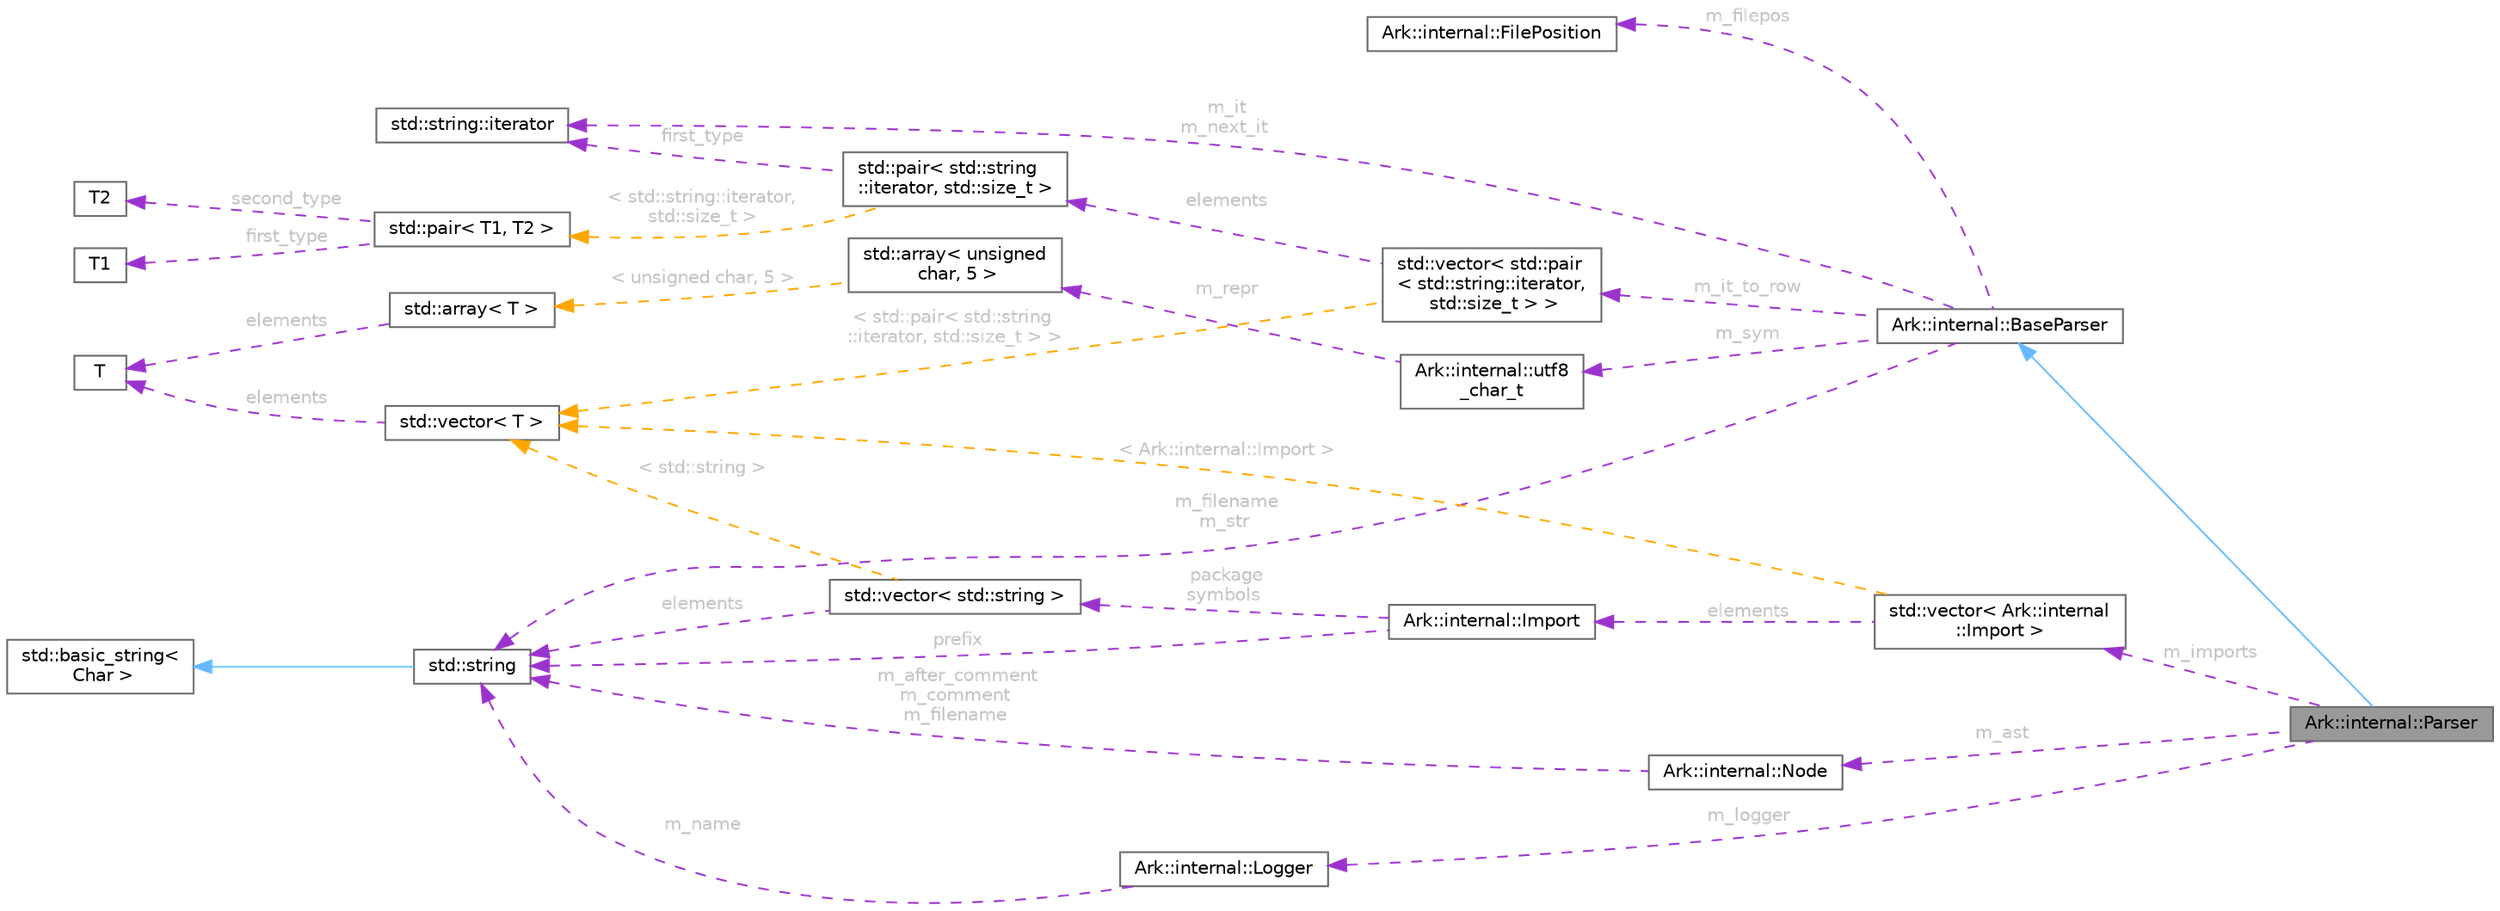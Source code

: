 digraph "Ark::internal::Parser"
{
 // INTERACTIVE_SVG=YES
 // LATEX_PDF_SIZE
  bgcolor="transparent";
  edge [fontname=Helvetica,fontsize=10,labelfontname=Helvetica,labelfontsize=10];
  node [fontname=Helvetica,fontsize=10,shape=box,height=0.2,width=0.4];
  rankdir="LR";
  Node1 [id="Node000001",label="Ark::internal::Parser",height=0.2,width=0.4,color="gray40", fillcolor="grey60", style="filled", fontcolor="black",tooltip=" "];
  Node2 -> Node1 [id="edge1_Node000001_Node000002",dir="back",color="steelblue1",style="solid",tooltip=" "];
  Node2 [id="Node000002",label="Ark::internal::BaseParser",height=0.2,width=0.4,color="gray40", fillcolor="white", style="filled",URL="$d8/d00/classArk_1_1internal_1_1BaseParser.html",tooltip=" "];
  Node3 -> Node2 [id="edge2_Node000002_Node000003",dir="back",color="darkorchid3",style="dashed",tooltip=" ",label=" m_filename\nm_str",fontcolor="grey" ];
  Node3 [id="Node000003",label="std::string",height=0.2,width=0.4,color="gray40", fillcolor="white", style="filled",tooltip=" "];
  Node4 -> Node3 [id="edge3_Node000003_Node000004",dir="back",color="steelblue1",style="solid",tooltip=" "];
  Node4 [id="Node000004",label="std::basic_string\<\l Char \>",height=0.2,width=0.4,color="gray40", fillcolor="white", style="filled",tooltip=" "];
  Node5 -> Node2 [id="edge4_Node000002_Node000005",dir="back",color="darkorchid3",style="dashed",tooltip=" ",label=" m_it_to_row",fontcolor="grey" ];
  Node5 [id="Node000005",label="std::vector\< std::pair\l\< std::string::iterator,\l std::size_t \> \>",height=0.2,width=0.4,color="gray40", fillcolor="white", style="filled",tooltip=" "];
  Node6 -> Node5 [id="edge5_Node000005_Node000006",dir="back",color="darkorchid3",style="dashed",tooltip=" ",label=" elements",fontcolor="grey" ];
  Node6 [id="Node000006",label="std::pair\< std::string\l::iterator, std::size_t \>",height=0.2,width=0.4,color="gray40", fillcolor="white", style="filled",tooltip=" "];
  Node7 -> Node6 [id="edge6_Node000006_Node000007",dir="back",color="darkorchid3",style="dashed",tooltip=" ",label=" first_type",fontcolor="grey" ];
  Node7 [id="Node000007",label="std::string::iterator",height=0.2,width=0.4,color="gray40", fillcolor="white", style="filled",tooltip=" "];
  Node8 -> Node6 [id="edge7_Node000006_Node000008",dir="back",color="orange",style="dashed",tooltip=" ",label=" \< std::string::iterator,\l std::size_t \>",fontcolor="grey" ];
  Node8 [id="Node000008",label="std::pair\< T1, T2 \>",height=0.2,width=0.4,color="gray40", fillcolor="white", style="filled",tooltip=" "];
  Node9 -> Node8 [id="edge8_Node000008_Node000009",dir="back",color="darkorchid3",style="dashed",tooltip=" ",label=" first_type",fontcolor="grey" ];
  Node9 [id="Node000009",label="T1",height=0.2,width=0.4,color="gray40", fillcolor="white", style="filled",tooltip=" "];
  Node10 -> Node8 [id="edge9_Node000008_Node000010",dir="back",color="darkorchid3",style="dashed",tooltip=" ",label=" second_type",fontcolor="grey" ];
  Node10 [id="Node000010",label="T2",height=0.2,width=0.4,color="gray40", fillcolor="white", style="filled",tooltip=" "];
  Node11 -> Node5 [id="edge10_Node000005_Node000011",dir="back",color="orange",style="dashed",tooltip=" ",label=" \< std::pair\< std::string\l::iterator, std::size_t \> \>",fontcolor="grey" ];
  Node11 [id="Node000011",label="std::vector\< T \>",height=0.2,width=0.4,color="gray40", fillcolor="white", style="filled",tooltip=" "];
  Node12 -> Node11 [id="edge11_Node000011_Node000012",dir="back",color="darkorchid3",style="dashed",tooltip=" ",label=" elements",fontcolor="grey" ];
  Node12 [id="Node000012",label="T",height=0.2,width=0.4,color="gray40", fillcolor="white", style="filled",tooltip=" "];
  Node7 -> Node2 [id="edge12_Node000002_Node000007",dir="back",color="darkorchid3",style="dashed",tooltip=" ",label=" m_it\nm_next_it",fontcolor="grey" ];
  Node13 -> Node2 [id="edge13_Node000002_Node000013",dir="back",color="darkorchid3",style="dashed",tooltip=" ",label=" m_sym",fontcolor="grey" ];
  Node13 [id="Node000013",label="Ark::internal::utf8\l_char_t",height=0.2,width=0.4,color="gray40", fillcolor="white", style="filled",URL="$df/d83/classArk_1_1internal_1_1utf8__char__t.html",tooltip=" "];
  Node14 -> Node13 [id="edge14_Node000013_Node000014",dir="back",color="darkorchid3",style="dashed",tooltip=" ",label=" m_repr",fontcolor="grey" ];
  Node14 [id="Node000014",label="std::array\< unsigned\l char, 5 \>",height=0.2,width=0.4,color="gray40", fillcolor="white", style="filled",tooltip=" "];
  Node15 -> Node14 [id="edge15_Node000014_Node000015",dir="back",color="orange",style="dashed",tooltip=" ",label=" \< unsigned char, 5 \>",fontcolor="grey" ];
  Node15 [id="Node000015",label="std::array\< T \>",height=0.2,width=0.4,color="gray40", fillcolor="white", style="filled",tooltip=" "];
  Node12 -> Node15 [id="edge16_Node000015_Node000012",dir="back",color="darkorchid3",style="dashed",tooltip=" ",label=" elements",fontcolor="grey" ];
  Node16 -> Node2 [id="edge17_Node000002_Node000016",dir="back",color="darkorchid3",style="dashed",tooltip=" ",label=" m_filepos",fontcolor="grey" ];
  Node16 [id="Node000016",label="Ark::internal::FilePosition",height=0.2,width=0.4,color="gray40", fillcolor="white", style="filled",URL="$dd/d0e/structArk_1_1internal_1_1FilePosition.html",tooltip="Describe a position in a given file ; handled by the BaseParser."];
  Node17 -> Node1 [id="edge18_Node000001_Node000017",dir="back",color="darkorchid3",style="dashed",tooltip=" ",label=" m_logger",fontcolor="grey" ];
  Node17 [id="Node000017",label="Ark::internal::Logger",height=0.2,width=0.4,color="gray40", fillcolor="white", style="filled",URL="$d6/d2f/classArk_1_1internal_1_1Logger.html",tooltip=" "];
  Node3 -> Node17 [id="edge19_Node000017_Node000003",dir="back",color="darkorchid3",style="dashed",tooltip=" ",label=" m_name",fontcolor="grey" ];
  Node18 -> Node1 [id="edge20_Node000001_Node000018",dir="back",color="darkorchid3",style="dashed",tooltip=" ",label=" m_ast",fontcolor="grey" ];
  Node18 [id="Node000018",label="Ark::internal::Node",height=0.2,width=0.4,color="gray40", fillcolor="white", style="filled",URL="$dc/d9e/classArk_1_1internal_1_1Node.html",tooltip="A node of an Abstract Syntax Tree for ArkScript."];
  Node3 -> Node18 [id="edge21_Node000018_Node000003",dir="back",color="darkorchid3",style="dashed",tooltip=" ",label=" m_after_comment\nm_comment\nm_filename",fontcolor="grey" ];
  Node19 -> Node1 [id="edge22_Node000001_Node000019",dir="back",color="darkorchid3",style="dashed",tooltip=" ",label=" m_imports",fontcolor="grey" ];
  Node19 [id="Node000019",label="std::vector\< Ark::internal\l::Import \>",height=0.2,width=0.4,color="gray40", fillcolor="white", style="filled",tooltip=" "];
  Node20 -> Node19 [id="edge23_Node000019_Node000020",dir="back",color="darkorchid3",style="dashed",tooltip=" ",label=" elements",fontcolor="grey" ];
  Node20 [id="Node000020",label="Ark::internal::Import",height=0.2,width=0.4,color="gray40", fillcolor="white", style="filled",URL="$da/d03/structArk_1_1internal_1_1Import.html",tooltip=" "];
  Node3 -> Node20 [id="edge24_Node000020_Node000003",dir="back",color="darkorchid3",style="dashed",tooltip=" ",label=" prefix",fontcolor="grey" ];
  Node21 -> Node20 [id="edge25_Node000020_Node000021",dir="back",color="darkorchid3",style="dashed",tooltip=" ",label=" package\nsymbols",fontcolor="grey" ];
  Node21 [id="Node000021",label="std::vector\< std::string \>",height=0.2,width=0.4,color="gray40", fillcolor="white", style="filled",tooltip=" "];
  Node3 -> Node21 [id="edge26_Node000021_Node000003",dir="back",color="darkorchid3",style="dashed",tooltip=" ",label=" elements",fontcolor="grey" ];
  Node11 -> Node21 [id="edge27_Node000021_Node000011",dir="back",color="orange",style="dashed",tooltip=" ",label=" \< std::string \>",fontcolor="grey" ];
  Node11 -> Node19 [id="edge28_Node000019_Node000011",dir="back",color="orange",style="dashed",tooltip=" ",label=" \< Ark::internal::Import \>",fontcolor="grey" ];
}
